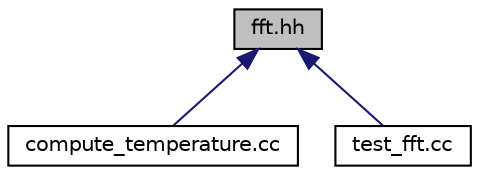 digraph "fft.hh"
{
  edge [fontname="Helvetica",fontsize="10",labelfontname="Helvetica",labelfontsize="10"];
  node [fontname="Helvetica",fontsize="10",shape=record];
  Node10 [label="fft.hh",height=0.2,width=0.4,color="black", fillcolor="grey75", style="filled", fontcolor="black"];
  Node10 -> Node11 [dir="back",color="midnightblue",fontsize="10",style="solid",fontname="Helvetica"];
  Node11 [label="compute_temperature.cc",height=0.2,width=0.4,color="black", fillcolor="white", style="filled",URL="$compute__temperature_8cc.html"];
  Node10 -> Node12 [dir="back",color="midnightblue",fontsize="10",style="solid",fontname="Helvetica"];
  Node12 [label="test_fft.cc",height=0.2,width=0.4,color="black", fillcolor="white", style="filled",URL="$test__fft_8cc.html"];
}

